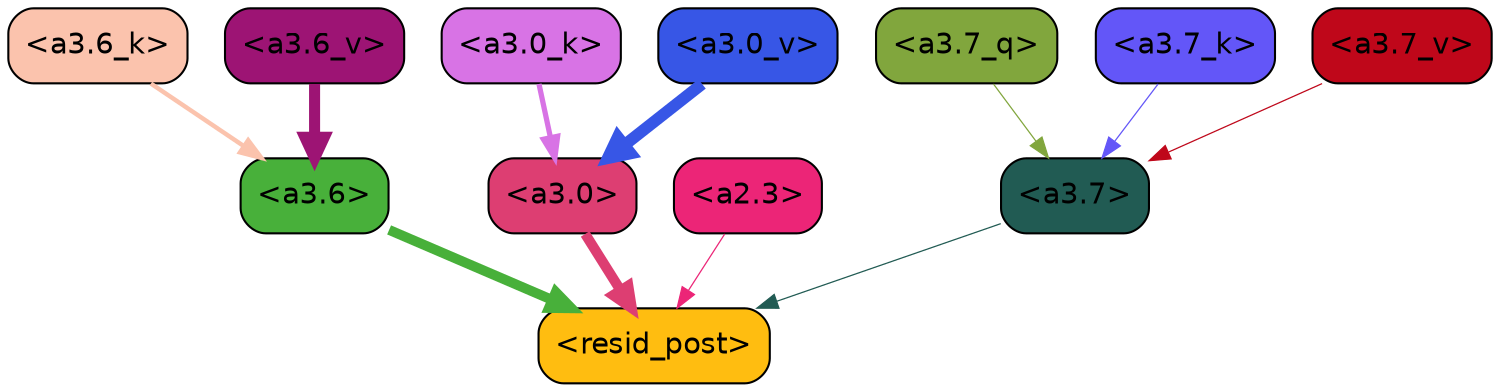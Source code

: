 strict digraph "" {
	graph [bgcolor=transparent,
		layout=dot,
		overlap=false,
		splines=true
	];
	"<a3.7>"	[color=black,
		fillcolor="#215b53",
		fontname=Helvetica,
		shape=box,
		style="filled, rounded"];
	"<resid_post>"	[color=black,
		fillcolor="#ffbd10",
		fontname=Helvetica,
		shape=box,
		style="filled, rounded"];
	"<a3.7>" -> "<resid_post>"	[color="#215b53",
		penwidth=0.6];
	"<a3.6>"	[color=black,
		fillcolor="#48b03a",
		fontname=Helvetica,
		shape=box,
		style="filled, rounded"];
	"<a3.6>" -> "<resid_post>"	[color="#48b03a",
		penwidth=4.7534414529800415];
	"<a3.0>"	[color=black,
		fillcolor="#dd3e72",
		fontname=Helvetica,
		shape=box,
		style="filled, rounded"];
	"<a3.0>" -> "<resid_post>"	[color="#dd3e72",
		penwidth=4.898576855659485];
	"<a2.3>"	[color=black,
		fillcolor="#ec2577",
		fontname=Helvetica,
		shape=box,
		style="filled, rounded"];
	"<a2.3>" -> "<resid_post>"	[color="#ec2577",
		penwidth=0.6];
	"<a3.7_q>"	[color=black,
		fillcolor="#81a63d",
		fontname=Helvetica,
		shape=box,
		style="filled, rounded"];
	"<a3.7_q>" -> "<a3.7>"	[color="#81a63d",
		penwidth=0.6];
	"<a3.7_k>"	[color=black,
		fillcolor="#6356f8",
		fontname=Helvetica,
		shape=box,
		style="filled, rounded"];
	"<a3.7_k>" -> "<a3.7>"	[color="#6356f8",
		penwidth=0.6];
	"<a3.6_k>"	[color=black,
		fillcolor="#fbc3ad",
		fontname=Helvetica,
		shape=box,
		style="filled, rounded"];
	"<a3.6_k>" -> "<a3.6>"	[color="#fbc3ad",
		penwidth=2.13908451795578];
	"<a3.0_k>"	[color=black,
		fillcolor="#d873e5",
		fontname=Helvetica,
		shape=box,
		style="filled, rounded"];
	"<a3.0_k>" -> "<a3.0>"	[color="#d873e5",
		penwidth=2.520303964614868];
	"<a3.7_v>"	[color=black,
		fillcolor="#bf071a",
		fontname=Helvetica,
		shape=box,
		style="filled, rounded"];
	"<a3.7_v>" -> "<a3.7>"	[color="#bf071a",
		penwidth=0.6];
	"<a3.6_v>"	[color=black,
		fillcolor="#9d1474",
		fontname=Helvetica,
		shape=box,
		style="filled, rounded"];
	"<a3.6_v>" -> "<a3.6>"	[color="#9d1474",
		penwidth=5.297133803367615];
	"<a3.0_v>"	[color=black,
		fillcolor="#3756e6",
		fontname=Helvetica,
		shape=box,
		style="filled, rounded"];
	"<a3.0_v>" -> "<a3.0>"	[color="#3756e6",
		penwidth=5.680712580680847];
}
